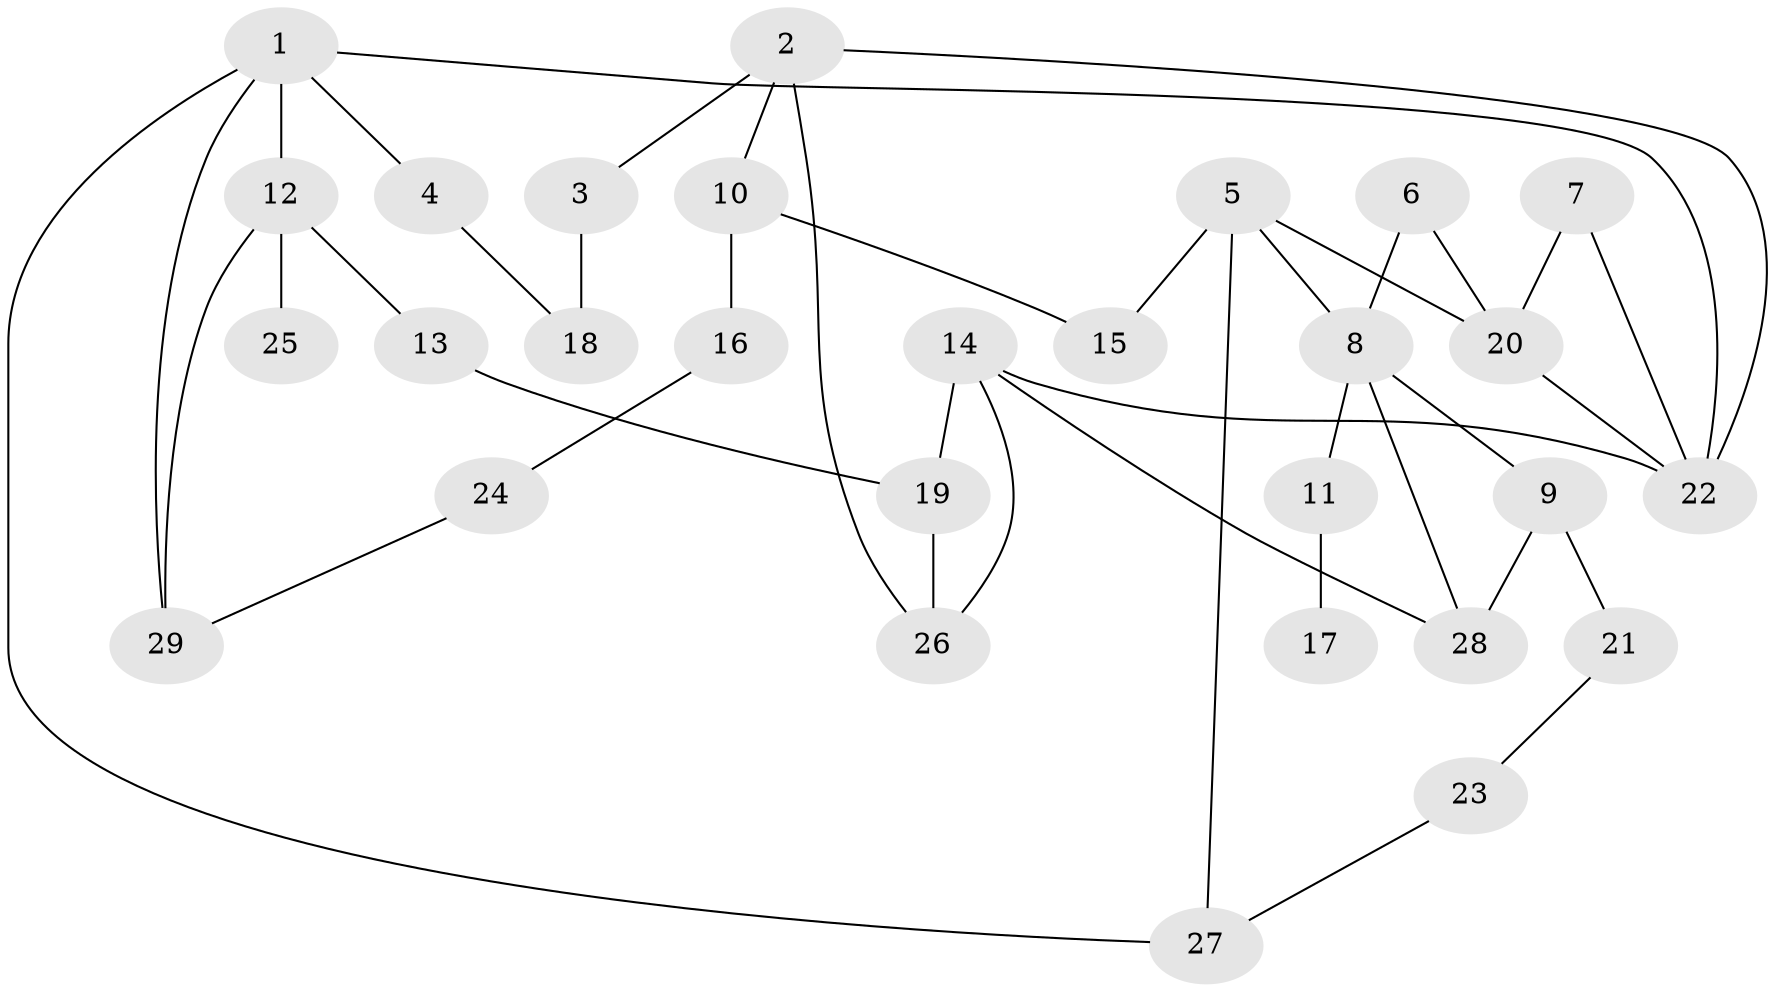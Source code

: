 // original degree distribution, {4: 0.15789473684210525, 3: 0.22807017543859648, 6: 0.017543859649122806, 5: 0.05263157894736842, 2: 0.2631578947368421, 1: 0.2807017543859649}
// Generated by graph-tools (version 1.1) at 2025/00/03/09/25 03:00:56]
// undirected, 29 vertices, 41 edges
graph export_dot {
graph [start="1"]
  node [color=gray90,style=filled];
  1;
  2;
  3;
  4;
  5;
  6;
  7;
  8;
  9;
  10;
  11;
  12;
  13;
  14;
  15;
  16;
  17;
  18;
  19;
  20;
  21;
  22;
  23;
  24;
  25;
  26;
  27;
  28;
  29;
  1 -- 4 [weight=1.0];
  1 -- 12 [weight=1.0];
  1 -- 22 [weight=1.0];
  1 -- 27 [weight=1.0];
  1 -- 29 [weight=1.0];
  2 -- 3 [weight=1.0];
  2 -- 10 [weight=1.0];
  2 -- 22 [weight=1.0];
  2 -- 26 [weight=1.0];
  3 -- 18 [weight=1.0];
  4 -- 18 [weight=1.0];
  5 -- 8 [weight=1.0];
  5 -- 15 [weight=1.0];
  5 -- 20 [weight=1.0];
  5 -- 27 [weight=1.0];
  6 -- 8 [weight=1.0];
  6 -- 20 [weight=1.0];
  7 -- 20 [weight=1.0];
  7 -- 22 [weight=1.0];
  8 -- 9 [weight=3.0];
  8 -- 11 [weight=1.0];
  8 -- 28 [weight=1.0];
  9 -- 21 [weight=1.0];
  9 -- 28 [weight=1.0];
  10 -- 15 [weight=1.0];
  10 -- 16 [weight=1.0];
  11 -- 17 [weight=1.0];
  12 -- 13 [weight=1.0];
  12 -- 25 [weight=1.0];
  12 -- 29 [weight=1.0];
  13 -- 19 [weight=1.0];
  14 -- 19 [weight=1.0];
  14 -- 22 [weight=1.0];
  14 -- 26 [weight=1.0];
  14 -- 28 [weight=1.0];
  16 -- 24 [weight=1.0];
  19 -- 26 [weight=1.0];
  20 -- 22 [weight=1.0];
  21 -- 23 [weight=1.0];
  23 -- 27 [weight=1.0];
  24 -- 29 [weight=1.0];
}
